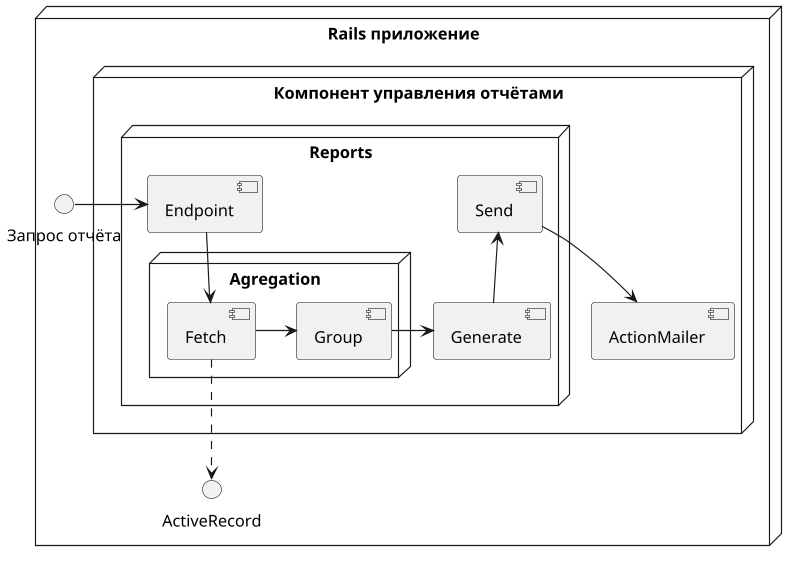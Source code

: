 @startuml report_scheme
scale 800*800

node "Rails приложение" {
  interface ActiveRecord
  interface "Запрос отчёта" as request

  node "Компонент управления отчётами" {
    node Reports {

      node Agregation {
        [Fetch] as fetch
        [Group] as group_
      }

      [Endpoint] as e
      [Generate] as gen
      [Send] as send
      
      e -down-> fetch
      fetch ..> ActiveRecord
      fetch -right-> group_
      group_ -left-> gen
      gen -up-> send
    }

    [ActionMailer] as mailer
  }

  send --> mailer
  request -right-> e
}

@enduml